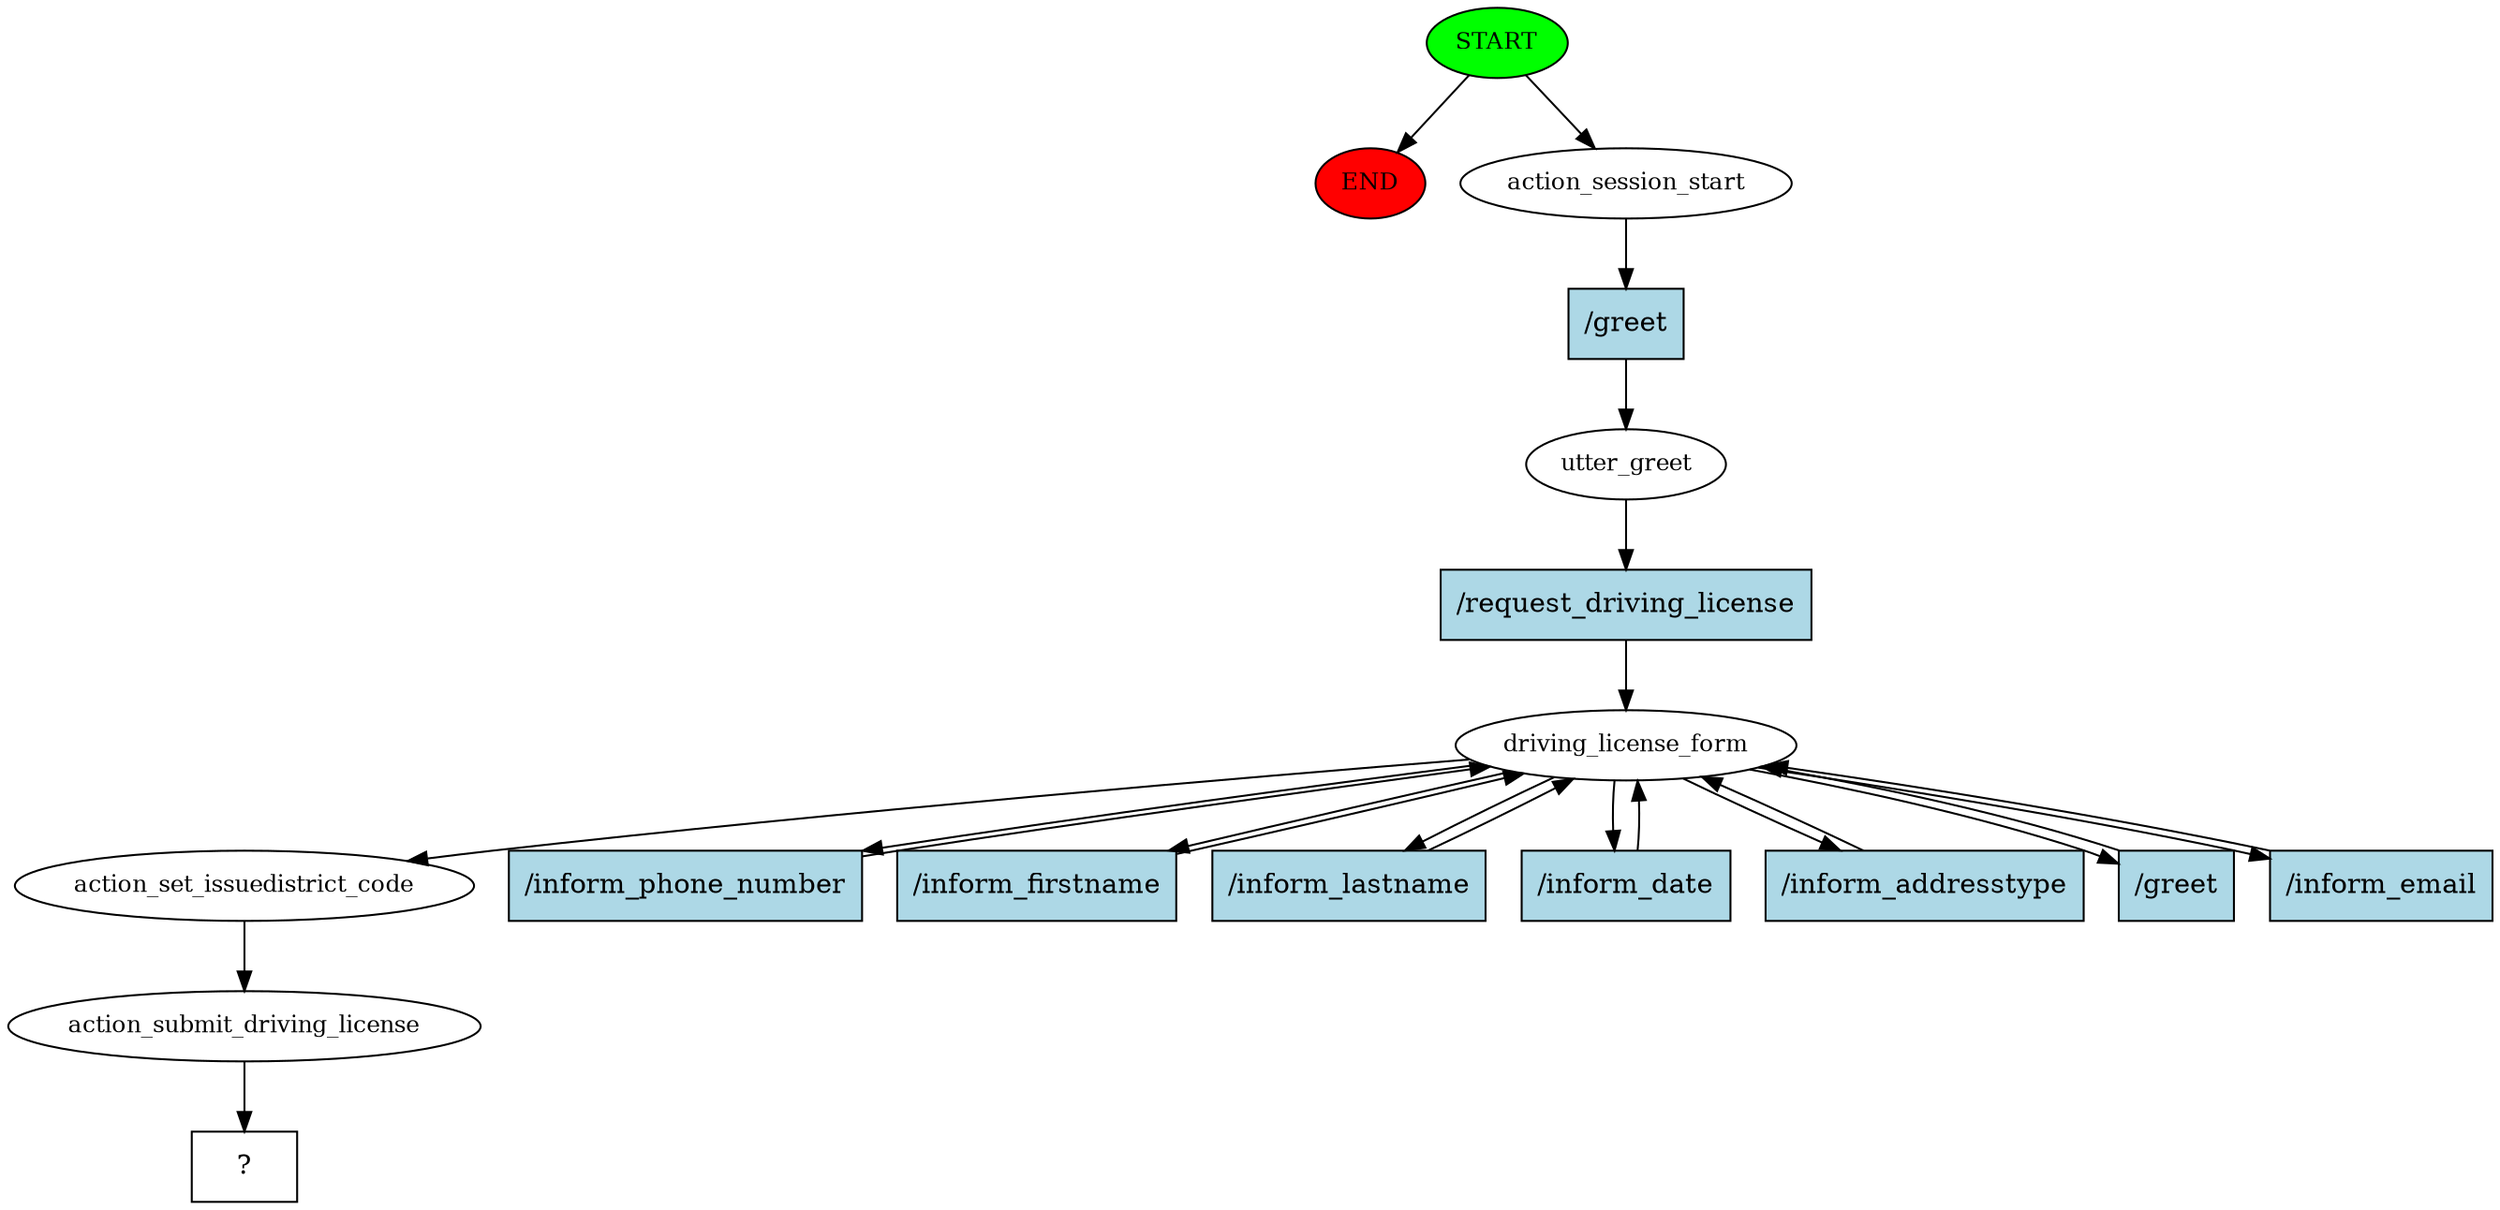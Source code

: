 digraph  {
0 [class="start active", fillcolor=green, fontsize=12, label=START, style=filled];
"-1" [class=end, fillcolor=red, fontsize=12, label=END, style=filled];
1 [class=active, fontsize=12, label=action_session_start];
2 [class=active, fontsize=12, label=utter_greet];
3 [class=active, fontsize=12, label=driving_license_form];
12 [class=active, fontsize=12, label=action_set_issuedistrict_code];
13 [class=active, fontsize=12, label=action_submit_driving_license];
14 [class="intent dashed active", label="  ?  ", shape=rect];
15 [class="intent active", fillcolor=lightblue, label="/greet", shape=rect, style=filled];
16 [class="intent active", fillcolor=lightblue, label="/request_driving_license", shape=rect, style=filled];
17 [class="intent active", fillcolor=lightblue, label="/inform_phone_number", shape=rect, style=filled];
18 [class="intent active", fillcolor=lightblue, label="/inform_firstname", shape=rect, style=filled];
19 [class="intent active", fillcolor=lightblue, label="/inform_lastname", shape=rect, style=filled];
20 [class="intent active", fillcolor=lightblue, label="/inform_date", shape=rect, style=filled];
21 [class="intent active", fillcolor=lightblue, label="/inform_addresstype", shape=rect, style=filled];
22 [class="intent active", fillcolor=lightblue, label="/greet", shape=rect, style=filled];
23 [class="intent active", fillcolor=lightblue, label="/inform_email", shape=rect, style=filled];
0 -> "-1"  [class="", key=NONE, label=""];
0 -> 1  [class=active, key=NONE, label=""];
1 -> 15  [class=active, key=0];
2 -> 16  [class=active, key=0];
3 -> 12  [class=active, key=NONE, label=""];
3 -> 17  [class=active, key=0];
3 -> 18  [class=active, key=0];
3 -> 19  [class=active, key=0];
3 -> 20  [class=active, key=0];
3 -> 21  [class=active, key=0];
3 -> 22  [class=active, key=0];
3 -> 23  [class=active, key=0];
12 -> 13  [class=active, key=NONE, label=""];
13 -> 14  [class=active, key=NONE, label=""];
15 -> 2  [class=active, key=0];
16 -> 3  [class=active, key=0];
17 -> 3  [class=active, key=0];
18 -> 3  [class=active, key=0];
19 -> 3  [class=active, key=0];
20 -> 3  [class=active, key=0];
21 -> 3  [class=active, key=0];
22 -> 3  [class=active, key=0];
23 -> 3  [class=active, key=0];
}
